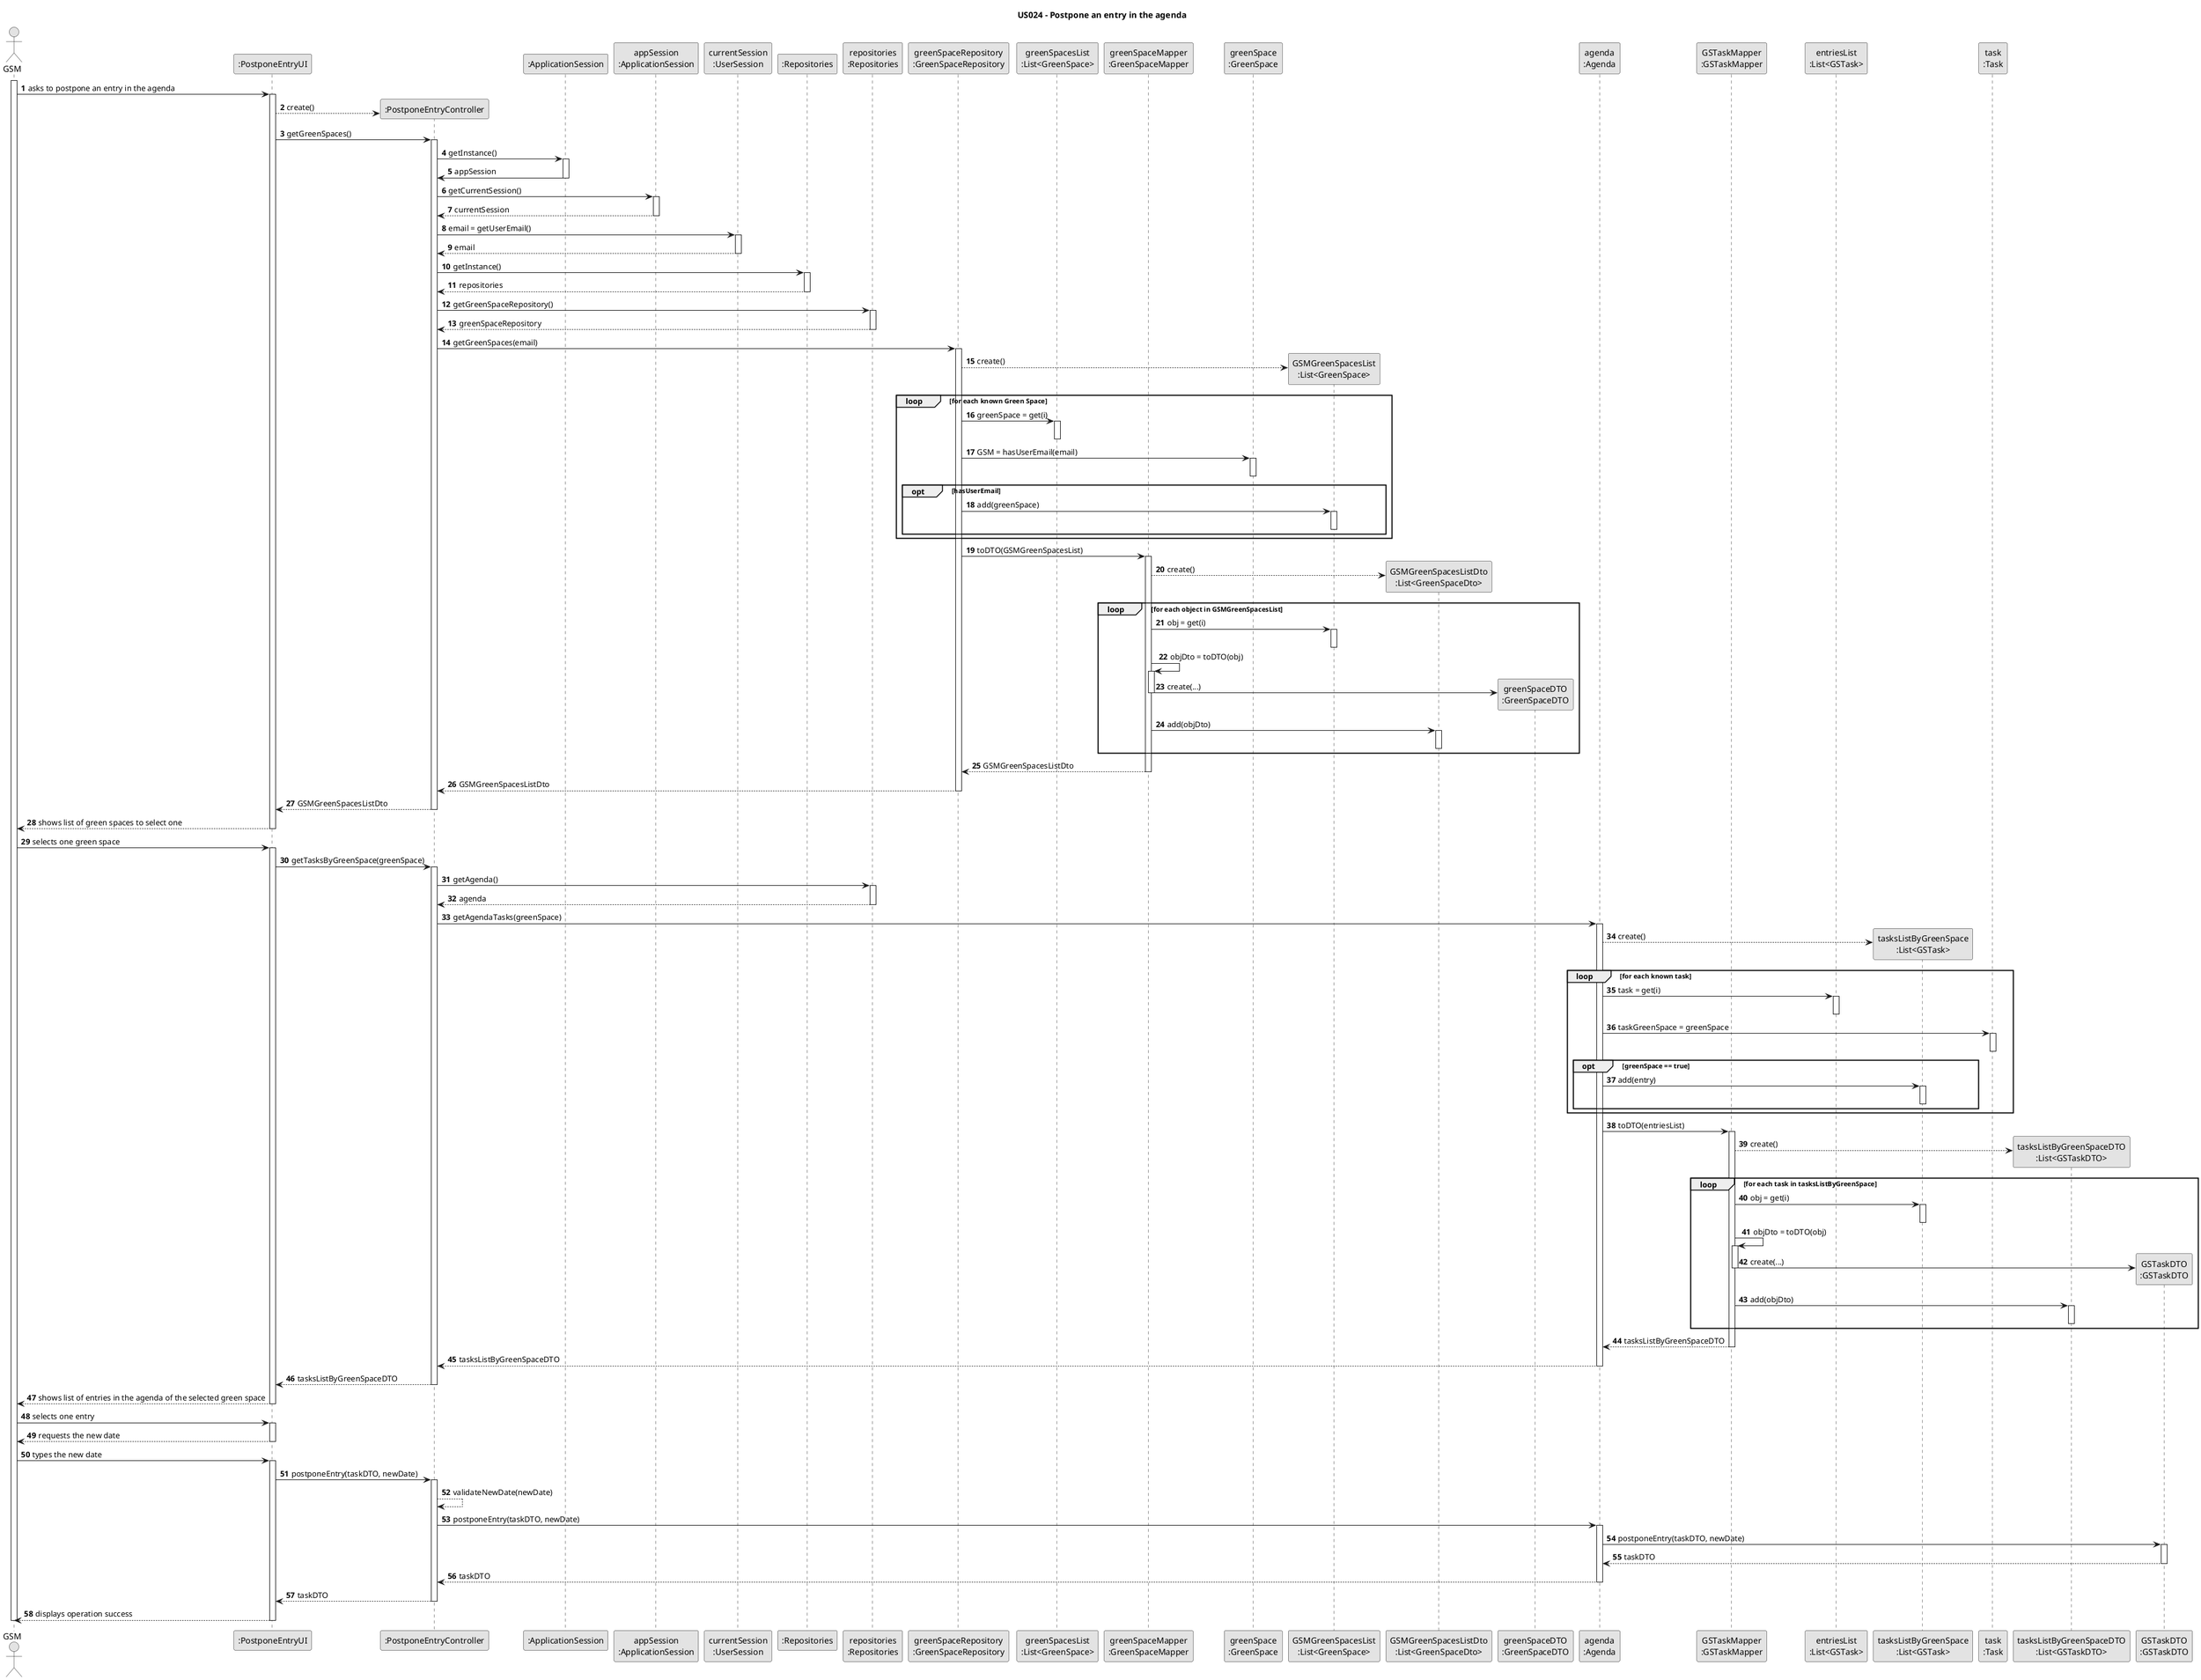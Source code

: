 @startuml
skinparam monochrome true
skinparam packageStyle rectangle
skinparam shadowing false

title US024 - Postpone an entry in the agenda

autonumber

actor "GSM" as Employee
participant ":PostponeEntryUI" as UI
participant ":PostponeEntryController" as CTRL
participant ":ApplicationSession" as _APP
participant "appSession\n:ApplicationSession" as APP
participant "currentSession\n:UserSession" as SESSION
participant ":Repositories" as RepositorySingleton
participant "repositories\n:Repositories" as PLAT
participant "greenSpaceRepository\n:GreenSpaceRepository" as GreenSpaceRepository
participant "greenSpacesList\n:List<GreenSpace>" as greenSpacesList
participant "greenSpaceMapper\n:GreenSpaceMapper" as GreenSpaceMapper
participant "greenSpace\n:GreenSpace" as greenSpace
participant "GSMGreenSpacesList\n:List<GreenSpace>" as GSMGreenSpacesList
participant "GSMGreenSpacesListDto\n:List<GreenSpaceDto>" as GSMGreenSpacesListDto
participant "greenSpaceDTO\n:GreenSpaceDTO" as greenSpaceDTO
participant "agenda\n:Agenda" as Agenda
participant "GSTaskMapper\n:GSTaskMapper" as TaskMapper
participant "entriesList\n:List<GSTask>" as entriesList
participant "tasksListByGreenSpace\n:List<GSTask>" as tasksListByGreenSpace
participant "task\n:Task" as task
participant "tasksListByGreenSpaceDTO\n:List<GSTaskDTO>" as tasksListByGreenSpaceDTO
participant "GSTaskDTO\n:GSTaskDTO" as TaskDTO


activate Employee

    Employee -> UI : asks to postpone an entry in the agenda
    activate UI

    UI --> CTRL** : create()
            UI -> CTRL : getGreenSpaces()
            activate CTRL

                CTRL -> _APP: getInstance()
                    activate _APP
                        _APP -> CTRL: appSession
                    deactivate _APP

                    CTRL -> APP: getCurrentSession()
                    activate APP

                        APP --> CTRL: currentSession
                    deactivate APP

                    CTRL -> SESSION: email = getUserEmail()
                    activate SESSION

                        SESSION --> CTRL: email
                    deactivate SESSION

                CTRL -> RepositorySingleton : getInstance()
                    activate RepositorySingleton

                        RepositorySingleton --> CTRL: repositories
                    deactivate RepositorySingleton

                    CTRL -> PLAT : getGreenSpaceRepository()
                    activate PLAT

                        PLAT --> CTRL : greenSpaceRepository
                    deactivate PLAT

                    CTRL -> GreenSpaceRepository : getGreenSpaces(email)
                    activate GreenSpaceRepository

                        GreenSpaceRepository --> GSMGreenSpacesList** : create()

                        loop for each known Green Space
                            GreenSpaceRepository -> greenSpacesList : greenSpace = get(i)
                            activate greenSpacesList
                            deactivate greenSpacesList

                            GreenSpaceRepository -> greenSpace : GSM = hasUserEmail(email)
                            activate greenSpace
                            deactivate greenSpace

                            opt hasUserEmail
                                GreenSpaceRepository -> GSMGreenSpacesList : add(greenSpace)
                                activate GSMGreenSpacesList
                                deactivate GSMGreenSpacesList
                            end opt

                        end loop

                    GreenSpaceRepository -> GreenSpaceMapper : toDTO(GSMGreenSpacesList)
                    activate GreenSpaceMapper

                        GreenSpaceMapper --> GSMGreenSpacesListDto** : create()

                        loop for each object in GSMGreenSpacesList
                            GreenSpaceMapper -> GSMGreenSpacesList : obj = get(i)
                            activate GSMGreenSpacesList

                                deactivate GSMGreenSpacesList

                            GreenSpaceMapper -> GreenSpaceMapper : objDto = toDTO(obj)
                            activate GreenSpaceMapper

                                GreenSpaceMapper -> greenSpaceDTO** :create(...)
                                deactivate GreenSpaceMapper

                            GreenSpaceMapper -> GSMGreenSpacesListDto : add(objDto)
                            activate GSMGreenSpacesListDto

                                deactivate GSMGreenSpacesListDto

                            end loop

                        GreenSpaceMapper --> GreenSpaceRepository : GSMGreenSpacesListDto
                        deactivate GreenSpaceMapper

                    GreenSpaceRepository --> CTRL : GSMGreenSpacesListDto
                    deactivate GreenSpaceRepository

                    CTRL --> UI : GSMGreenSpacesListDto
                    deactivate CTRL

    UI --> Employee : shows list of green spaces to select one
    deactivate UI

    Employee -> UI : selects one green space
    activate UI

    UI -> CTRL : getTasksByGreenSpace(greenSpace)
    activate CTRL

            CTRL -> PLAT : getAgenda()
            activate PLAT

            PLAT --> CTRL : agenda
            deactivate PLAT

            CTRL -> Agenda : getAgendaTasks(greenSpace)
            activate Agenda

            Agenda --> tasksListByGreenSpace** : create()

            loop for each known task

            Agenda -> entriesList : task = get(i)
            activate entriesList
            deactivate entriesList

            Agenda -> task : taskGreenSpace = greenSpace
            activate task
            deactivate task

            opt greenSpace == true
            Agenda -> tasksListByGreenSpace : add(entry)
            activate tasksListByGreenSpace
            deactivate tasksListByGreenSpace
            end opt

            end loop

            Agenda -> TaskMapper : toDTO(entriesList)
            activate TaskMapper

            TaskMapper --> tasksListByGreenSpaceDTO** : create()

            loop for each task in tasksListByGreenSpace

            TaskMapper -> tasksListByGreenSpace : obj = get(i)
            activate tasksListByGreenSpace
            deactivate tasksListByGreenSpace

            TaskMapper -> TaskMapper : objDto = toDTO(obj)
            activate TaskMapper

            TaskMapper -> TaskDTO** : create(...)
            deactivate TaskMapper

            TaskMapper -> tasksListByGreenSpaceDTO : add(objDto)
            activate tasksListByGreenSpaceDTO
            deactivate tasksListByGreenSpaceDTO

            end loop

            TaskMapper --> Agenda : tasksListByGreenSpaceDTO
            deactivate TaskMapper

            Agenda --> CTRL : tasksListByGreenSpaceDTO
            deactivate Agenda

            CTRL --> UI : tasksListByGreenSpaceDTO
            deactivate CTRL

    UI --> Employee : shows list of entries in the agenda of the selected green space
    deactivate UI

    Employee -> UI : selects one entry
    activate UI

    UI --> Employee : requests the new date
    deactivate UI

    Employee -> UI : types the new date
    activate UI

    UI -> CTRL : postponeEntry(taskDTO, newDate)
    activate CTRL

    CTRL --> CTRL : validateNewDate(newDate)
    CTRL -> Agenda : postponeEntry(taskDTO, newDate)
    activate Agenda

    Agenda -> TaskDTO : postponeEntry(taskDTO, newDate)
    activate TaskDTO

    TaskDTO --> Agenda : taskDTO
    deactivate TaskDTO

    Agenda --> CTRL : taskDTO
    deactivate Agenda

    CTRL --> UI : taskDTO
    deactivate CTRL

    UI --> Employee : displays operation success
    deactivate UI

deactivate Employee

@enduml